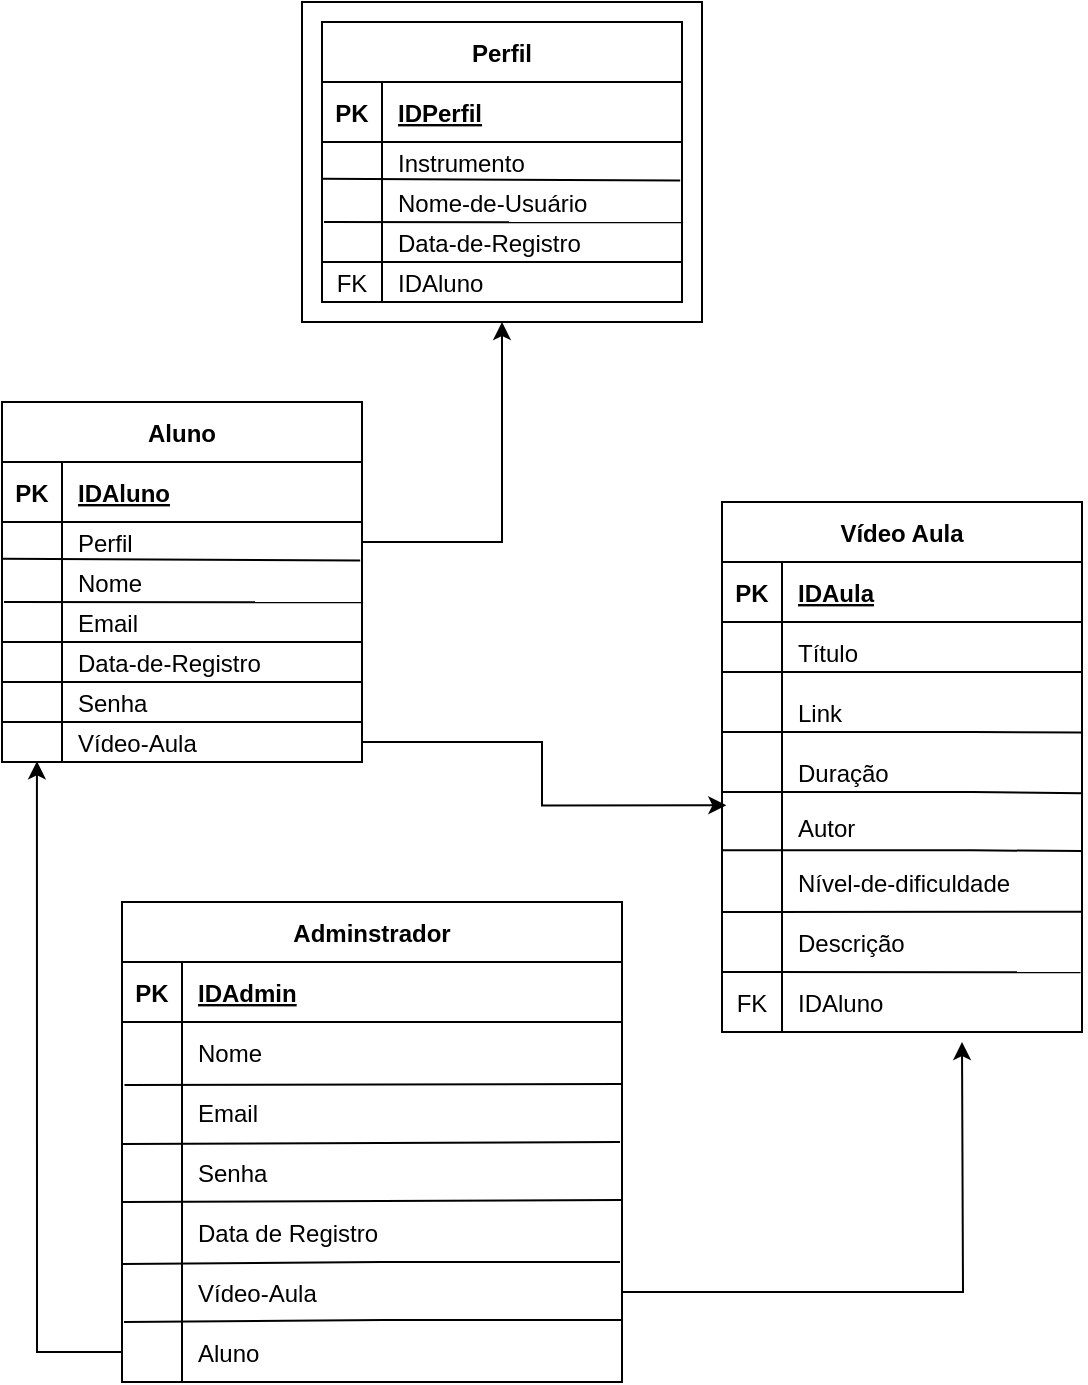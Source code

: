 <mxfile version="24.2.2" type="github">
  <diagram id="R2lEEEUBdFMjLlhIrx00" name="Page-1">
    <mxGraphModel dx="2523" dy="1473" grid="1" gridSize="10" guides="1" tooltips="1" connect="1" arrows="1" fold="1" page="1" pageScale="1" pageWidth="850" pageHeight="1100" math="0" shadow="0" extFonts="Permanent Marker^https://fonts.googleapis.com/css?family=Permanent+Marker">
      <root>
        <mxCell id="0" />
        <mxCell id="1" parent="0" />
        <mxCell id="9sdNpA9vQsyswjaVUJf2-182" value="" style="whiteSpace=wrap;html=1;" vertex="1" parent="1">
          <mxGeometry x="300" y="260" width="200" height="160" as="geometry" />
        </mxCell>
        <mxCell id="C-vyLk0tnHw3VtMMgP7b-13" value="Adminstrador" style="shape=table;startSize=30;container=1;collapsible=1;childLayout=tableLayout;fixedRows=1;rowLines=0;fontStyle=1;align=center;resizeLast=1;" parent="1" vertex="1">
          <mxGeometry x="210" y="710" width="250" height="240" as="geometry" />
        </mxCell>
        <mxCell id="C-vyLk0tnHw3VtMMgP7b-14" value="" style="shape=partialRectangle;collapsible=0;dropTarget=0;pointerEvents=0;fillColor=none;points=[[0,0.5],[1,0.5]];portConstraint=eastwest;top=0;left=0;right=0;bottom=1;" parent="C-vyLk0tnHw3VtMMgP7b-13" vertex="1">
          <mxGeometry y="30" width="250" height="30" as="geometry" />
        </mxCell>
        <mxCell id="C-vyLk0tnHw3VtMMgP7b-15" value="PK" style="shape=partialRectangle;overflow=hidden;connectable=0;fillColor=none;top=0;left=0;bottom=0;right=0;fontStyle=1;" parent="C-vyLk0tnHw3VtMMgP7b-14" vertex="1">
          <mxGeometry width="30" height="30" as="geometry">
            <mxRectangle width="30" height="30" as="alternateBounds" />
          </mxGeometry>
        </mxCell>
        <mxCell id="C-vyLk0tnHw3VtMMgP7b-16" value="IDAdmin" style="shape=partialRectangle;overflow=hidden;connectable=0;fillColor=none;top=0;left=0;bottom=0;right=0;align=left;spacingLeft=6;fontStyle=5;" parent="C-vyLk0tnHw3VtMMgP7b-14" vertex="1">
          <mxGeometry x="30" width="220" height="30" as="geometry">
            <mxRectangle width="220" height="30" as="alternateBounds" />
          </mxGeometry>
        </mxCell>
        <mxCell id="C-vyLk0tnHw3VtMMgP7b-17" value="" style="shape=partialRectangle;collapsible=0;dropTarget=0;pointerEvents=0;fillColor=none;points=[[0,0.5],[1,0.5]];portConstraint=eastwest;top=0;left=0;right=0;bottom=0;" parent="C-vyLk0tnHw3VtMMgP7b-13" vertex="1">
          <mxGeometry y="60" width="250" height="30" as="geometry" />
        </mxCell>
        <mxCell id="C-vyLk0tnHw3VtMMgP7b-18" value="" style="shape=partialRectangle;overflow=hidden;connectable=0;fillColor=none;top=0;left=0;bottom=0;right=0;" parent="C-vyLk0tnHw3VtMMgP7b-17" vertex="1">
          <mxGeometry width="30" height="30" as="geometry">
            <mxRectangle width="30" height="30" as="alternateBounds" />
          </mxGeometry>
        </mxCell>
        <mxCell id="C-vyLk0tnHw3VtMMgP7b-19" value="Nome" style="shape=partialRectangle;overflow=hidden;connectable=0;fillColor=none;top=0;left=0;bottom=0;right=0;align=left;spacingLeft=6;" parent="C-vyLk0tnHw3VtMMgP7b-17" vertex="1">
          <mxGeometry x="30" width="220" height="30" as="geometry">
            <mxRectangle width="220" height="30" as="alternateBounds" />
          </mxGeometry>
        </mxCell>
        <mxCell id="C-vyLk0tnHw3VtMMgP7b-20" value="" style="shape=partialRectangle;collapsible=0;dropTarget=0;pointerEvents=0;fillColor=none;points=[[0,0.5],[1,0.5]];portConstraint=eastwest;top=0;left=0;right=0;bottom=0;" parent="C-vyLk0tnHw3VtMMgP7b-13" vertex="1">
          <mxGeometry y="90" width="250" height="30" as="geometry" />
        </mxCell>
        <mxCell id="C-vyLk0tnHw3VtMMgP7b-21" value="" style="shape=partialRectangle;overflow=hidden;connectable=0;fillColor=none;top=0;left=0;bottom=0;right=0;" parent="C-vyLk0tnHw3VtMMgP7b-20" vertex="1">
          <mxGeometry width="30" height="30" as="geometry">
            <mxRectangle width="30" height="30" as="alternateBounds" />
          </mxGeometry>
        </mxCell>
        <mxCell id="C-vyLk0tnHw3VtMMgP7b-22" value="Email" style="shape=partialRectangle;overflow=hidden;connectable=0;fillColor=none;top=0;left=0;bottom=0;right=0;align=left;spacingLeft=6;" parent="C-vyLk0tnHw3VtMMgP7b-20" vertex="1">
          <mxGeometry x="30" width="220" height="30" as="geometry">
            <mxRectangle width="220" height="30" as="alternateBounds" />
          </mxGeometry>
        </mxCell>
        <mxCell id="9sdNpA9vQsyswjaVUJf2-145" value="" style="endArrow=none;html=1;rounded=0;entryX=0.999;entryY=0.033;entryDx=0;entryDy=0;entryPerimeter=0;exitX=0.005;exitY=0.052;exitDx=0;exitDy=0;exitPerimeter=0;" edge="1" parent="C-vyLk0tnHw3VtMMgP7b-13" source="C-vyLk0tnHw3VtMMgP7b-20" target="C-vyLk0tnHw3VtMMgP7b-20">
          <mxGeometry width="50" height="50" relative="1" as="geometry">
            <mxPoint x="170" y="-40" as="sourcePoint" />
            <mxPoint x="220" y="-90" as="targetPoint" />
          </mxGeometry>
        </mxCell>
        <mxCell id="9sdNpA9vQsyswjaVUJf2-149" value="" style="endArrow=none;html=1;rounded=0;entryX=0.999;entryY=0.033;entryDx=0;entryDy=0;entryPerimeter=0;exitX=0.005;exitY=0.052;exitDx=0;exitDy=0;exitPerimeter=0;" edge="1" parent="C-vyLk0tnHw3VtMMgP7b-13">
          <mxGeometry width="50" height="50" relative="1" as="geometry">
            <mxPoint y="121" as="sourcePoint" />
            <mxPoint x="249" y="120" as="targetPoint" />
          </mxGeometry>
        </mxCell>
        <mxCell id="9sdNpA9vQsyswjaVUJf2-146" value="" style="shape=partialRectangle;collapsible=0;dropTarget=0;pointerEvents=0;fillColor=none;points=[[0,0.5],[1,0.5]];portConstraint=eastwest;top=0;left=0;right=0;bottom=0;" vertex="1" parent="C-vyLk0tnHw3VtMMgP7b-13">
          <mxGeometry y="120" width="250" height="30" as="geometry" />
        </mxCell>
        <mxCell id="9sdNpA9vQsyswjaVUJf2-147" value="" style="shape=partialRectangle;overflow=hidden;connectable=0;fillColor=none;top=0;left=0;bottom=0;right=0;" vertex="1" parent="9sdNpA9vQsyswjaVUJf2-146">
          <mxGeometry width="30" height="30" as="geometry">
            <mxRectangle width="30" height="30" as="alternateBounds" />
          </mxGeometry>
        </mxCell>
        <mxCell id="9sdNpA9vQsyswjaVUJf2-148" value="Senha" style="shape=partialRectangle;overflow=hidden;connectable=0;fillColor=none;top=0;left=0;bottom=0;right=0;align=left;spacingLeft=6;" vertex="1" parent="9sdNpA9vQsyswjaVUJf2-146">
          <mxGeometry x="30" width="220" height="30" as="geometry">
            <mxRectangle width="220" height="30" as="alternateBounds" />
          </mxGeometry>
        </mxCell>
        <mxCell id="9sdNpA9vQsyswjaVUJf2-158" value="" style="endArrow=none;html=1;rounded=0;entryX=0.999;entryY=0.033;entryDx=0;entryDy=0;entryPerimeter=0;exitX=0.005;exitY=0.052;exitDx=0;exitDy=0;exitPerimeter=0;" edge="1" parent="C-vyLk0tnHw3VtMMgP7b-13">
          <mxGeometry width="50" height="50" relative="1" as="geometry">
            <mxPoint x="0.5" y="150" as="sourcePoint" />
            <mxPoint x="249.5" y="149" as="targetPoint" />
          </mxGeometry>
        </mxCell>
        <mxCell id="9sdNpA9vQsyswjaVUJf2-151" value="" style="shape=partialRectangle;collapsible=0;dropTarget=0;pointerEvents=0;fillColor=none;points=[[0,0.5],[1,0.5]];portConstraint=eastwest;top=0;left=0;right=0;bottom=0;" vertex="1" parent="C-vyLk0tnHw3VtMMgP7b-13">
          <mxGeometry y="150" width="250" height="30" as="geometry" />
        </mxCell>
        <mxCell id="9sdNpA9vQsyswjaVUJf2-152" value="" style="shape=partialRectangle;overflow=hidden;connectable=0;fillColor=none;top=0;left=0;bottom=0;right=0;" vertex="1" parent="9sdNpA9vQsyswjaVUJf2-151">
          <mxGeometry width="30" height="30" as="geometry">
            <mxRectangle width="30" height="30" as="alternateBounds" />
          </mxGeometry>
        </mxCell>
        <mxCell id="9sdNpA9vQsyswjaVUJf2-153" value="Data de Registro" style="shape=partialRectangle;overflow=hidden;connectable=0;fillColor=none;top=0;left=0;bottom=0;right=0;align=left;spacingLeft=6;" vertex="1" parent="9sdNpA9vQsyswjaVUJf2-151">
          <mxGeometry x="30" width="220" height="30" as="geometry">
            <mxRectangle width="220" height="30" as="alternateBounds" />
          </mxGeometry>
        </mxCell>
        <mxCell id="9sdNpA9vQsyswjaVUJf2-157" value="" style="endArrow=none;html=1;rounded=0;entryX=0.999;entryY=0.033;entryDx=0;entryDy=0;entryPerimeter=0;exitX=0.005;exitY=0.052;exitDx=0;exitDy=0;exitPerimeter=0;" edge="1" parent="C-vyLk0tnHw3VtMMgP7b-13">
          <mxGeometry width="50" height="50" relative="1" as="geometry">
            <mxPoint y="181" as="sourcePoint" />
            <mxPoint x="249" y="180" as="targetPoint" />
            <Array as="points">
              <mxPoint x="130" y="180" />
            </Array>
          </mxGeometry>
        </mxCell>
        <mxCell id="9sdNpA9vQsyswjaVUJf2-193" value="" style="shape=partialRectangle;collapsible=0;dropTarget=0;pointerEvents=0;fillColor=none;points=[[0,0.5],[1,0.5]];portConstraint=eastwest;top=0;left=0;right=0;bottom=0;" vertex="1" parent="C-vyLk0tnHw3VtMMgP7b-13">
          <mxGeometry y="180" width="250" height="30" as="geometry" />
        </mxCell>
        <mxCell id="9sdNpA9vQsyswjaVUJf2-194" value="" style="shape=partialRectangle;overflow=hidden;connectable=0;fillColor=none;top=0;left=0;bottom=0;right=0;" vertex="1" parent="9sdNpA9vQsyswjaVUJf2-193">
          <mxGeometry width="30" height="30" as="geometry">
            <mxRectangle width="30" height="30" as="alternateBounds" />
          </mxGeometry>
        </mxCell>
        <mxCell id="9sdNpA9vQsyswjaVUJf2-195" value="Vídeo-Aula" style="shape=partialRectangle;overflow=hidden;connectable=0;fillColor=none;top=0;left=0;bottom=0;right=0;align=left;spacingLeft=6;" vertex="1" parent="9sdNpA9vQsyswjaVUJf2-193">
          <mxGeometry x="30" width="220" height="30" as="geometry">
            <mxRectangle width="220" height="30" as="alternateBounds" />
          </mxGeometry>
        </mxCell>
        <mxCell id="9sdNpA9vQsyswjaVUJf2-199" value="" style="endArrow=none;html=1;rounded=0;entryX=0.999;entryY=0.033;entryDx=0;entryDy=0;entryPerimeter=0;exitX=0.005;exitY=0.052;exitDx=0;exitDy=0;exitPerimeter=0;" edge="1" parent="C-vyLk0tnHw3VtMMgP7b-13">
          <mxGeometry width="50" height="50" relative="1" as="geometry">
            <mxPoint x="1" y="210" as="sourcePoint" />
            <mxPoint x="250" y="209" as="targetPoint" />
            <Array as="points">
              <mxPoint x="131" y="209" />
            </Array>
          </mxGeometry>
        </mxCell>
        <mxCell id="9sdNpA9vQsyswjaVUJf2-196" value="" style="shape=partialRectangle;collapsible=0;dropTarget=0;pointerEvents=0;fillColor=none;points=[[0,0.5],[1,0.5]];portConstraint=eastwest;top=0;left=0;right=0;bottom=0;" vertex="1" parent="C-vyLk0tnHw3VtMMgP7b-13">
          <mxGeometry y="210" width="250" height="30" as="geometry" />
        </mxCell>
        <mxCell id="9sdNpA9vQsyswjaVUJf2-197" value="" style="shape=partialRectangle;overflow=hidden;connectable=0;fillColor=none;top=0;left=0;bottom=0;right=0;" vertex="1" parent="9sdNpA9vQsyswjaVUJf2-196">
          <mxGeometry width="30" height="30" as="geometry">
            <mxRectangle width="30" height="30" as="alternateBounds" />
          </mxGeometry>
        </mxCell>
        <mxCell id="9sdNpA9vQsyswjaVUJf2-198" value="Aluno" style="shape=partialRectangle;overflow=hidden;connectable=0;fillColor=none;top=0;left=0;bottom=0;right=0;align=left;spacingLeft=6;" vertex="1" parent="9sdNpA9vQsyswjaVUJf2-196">
          <mxGeometry x="30" width="220" height="30" as="geometry">
            <mxRectangle width="220" height="30" as="alternateBounds" />
          </mxGeometry>
        </mxCell>
        <mxCell id="C-vyLk0tnHw3VtMMgP7b-23" value="Aluno" style="shape=table;startSize=30;container=1;collapsible=1;childLayout=tableLayout;fixedRows=1;rowLines=0;fontStyle=1;align=center;resizeLast=1;" parent="1" vertex="1">
          <mxGeometry x="150" y="460" width="180" height="180" as="geometry">
            <mxRectangle x="110" y="100" width="70" height="30" as="alternateBounds" />
          </mxGeometry>
        </mxCell>
        <mxCell id="C-vyLk0tnHw3VtMMgP7b-24" value="" style="shape=partialRectangle;collapsible=0;dropTarget=0;pointerEvents=0;fillColor=none;points=[[0,0.5],[1,0.5]];portConstraint=eastwest;top=0;left=0;right=0;bottom=1;" parent="C-vyLk0tnHw3VtMMgP7b-23" vertex="1">
          <mxGeometry y="30" width="180" height="30" as="geometry" />
        </mxCell>
        <mxCell id="C-vyLk0tnHw3VtMMgP7b-25" value="PK" style="shape=partialRectangle;overflow=hidden;connectable=0;fillColor=none;top=0;left=0;bottom=0;right=0;fontStyle=1;" parent="C-vyLk0tnHw3VtMMgP7b-24" vertex="1">
          <mxGeometry width="30" height="30" as="geometry">
            <mxRectangle width="30" height="30" as="alternateBounds" />
          </mxGeometry>
        </mxCell>
        <mxCell id="C-vyLk0tnHw3VtMMgP7b-26" value="IDAluno" style="shape=partialRectangle;overflow=hidden;connectable=0;fillColor=none;top=0;left=0;bottom=0;right=0;align=left;spacingLeft=6;fontStyle=5;" parent="C-vyLk0tnHw3VtMMgP7b-24" vertex="1">
          <mxGeometry x="30" width="150" height="30" as="geometry">
            <mxRectangle width="150" height="30" as="alternateBounds" />
          </mxGeometry>
        </mxCell>
        <mxCell id="C-vyLk0tnHw3VtMMgP7b-27" value="" style="shape=partialRectangle;collapsible=0;dropTarget=0;pointerEvents=0;fillColor=none;points=[[0,0.5],[1,0.5]];portConstraint=eastwest;top=0;left=0;right=0;bottom=0;" parent="C-vyLk0tnHw3VtMMgP7b-23" vertex="1">
          <mxGeometry y="60" width="180" height="20" as="geometry" />
        </mxCell>
        <mxCell id="C-vyLk0tnHw3VtMMgP7b-28" value="" style="shape=partialRectangle;overflow=hidden;connectable=0;fillColor=none;top=0;left=0;bottom=0;right=0;" parent="C-vyLk0tnHw3VtMMgP7b-27" vertex="1">
          <mxGeometry width="30" height="20" as="geometry">
            <mxRectangle width="30" height="20" as="alternateBounds" />
          </mxGeometry>
        </mxCell>
        <mxCell id="C-vyLk0tnHw3VtMMgP7b-29" value="Perfil" style="shape=partialRectangle;overflow=hidden;connectable=0;fillColor=none;top=0;left=0;bottom=0;right=0;align=left;spacingLeft=6;" parent="C-vyLk0tnHw3VtMMgP7b-27" vertex="1">
          <mxGeometry x="30" width="150" height="20" as="geometry">
            <mxRectangle width="150" height="20" as="alternateBounds" />
          </mxGeometry>
        </mxCell>
        <mxCell id="9sdNpA9vQsyswjaVUJf2-8" value="" style="shape=partialRectangle;collapsible=0;dropTarget=0;pointerEvents=0;fillColor=none;points=[[0,0.5],[1,0.5]];portConstraint=eastwest;top=0;left=0;right=0;bottom=0;" vertex="1" parent="C-vyLk0tnHw3VtMMgP7b-23">
          <mxGeometry y="80" width="180" height="20" as="geometry" />
        </mxCell>
        <mxCell id="9sdNpA9vQsyswjaVUJf2-9" value="" style="shape=partialRectangle;overflow=hidden;connectable=0;fillColor=none;top=0;left=0;bottom=0;right=0;" vertex="1" parent="9sdNpA9vQsyswjaVUJf2-8">
          <mxGeometry width="30" height="20" as="geometry">
            <mxRectangle width="30" height="20" as="alternateBounds" />
          </mxGeometry>
        </mxCell>
        <mxCell id="9sdNpA9vQsyswjaVUJf2-10" value="Nome" style="shape=partialRectangle;overflow=hidden;connectable=0;fillColor=none;top=0;left=0;bottom=0;right=0;align=left;spacingLeft=6;" vertex="1" parent="9sdNpA9vQsyswjaVUJf2-8">
          <mxGeometry x="30" width="150" height="20" as="geometry">
            <mxRectangle width="150" height="20" as="alternateBounds" />
          </mxGeometry>
        </mxCell>
        <mxCell id="9sdNpA9vQsyswjaVUJf2-18" value="" style="endArrow=none;html=1;rounded=0;entryX=1.003;entryY=0.008;entryDx=0;entryDy=0;entryPerimeter=0;exitX=0;exitY=-0.08;exitDx=0;exitDy=0;exitPerimeter=0;" edge="1" parent="C-vyLk0tnHw3VtMMgP7b-23" target="9sdNpA9vQsyswjaVUJf2-37">
          <mxGeometry width="50" height="50" relative="1" as="geometry">
            <mxPoint x="1" y="100" as="sourcePoint" />
            <mxPoint x="250" y="101" as="targetPoint" />
          </mxGeometry>
        </mxCell>
        <mxCell id="9sdNpA9vQsyswjaVUJf2-17" value="" style="endArrow=none;html=1;rounded=0;entryX=0.995;entryY=0.96;entryDx=0;entryDy=0;entryPerimeter=0;exitX=0;exitY=-0.08;exitDx=0;exitDy=0;exitPerimeter=0;" edge="1" parent="C-vyLk0tnHw3VtMMgP7b-23" source="9sdNpA9vQsyswjaVUJf2-8" target="C-vyLk0tnHw3VtMMgP7b-27">
          <mxGeometry width="50" height="50" relative="1" as="geometry">
            <mxPoint x="100" y="140" as="sourcePoint" />
            <mxPoint x="150" y="90" as="targetPoint" />
          </mxGeometry>
        </mxCell>
        <mxCell id="9sdNpA9vQsyswjaVUJf2-37" value="" style="shape=partialRectangle;collapsible=0;dropTarget=0;pointerEvents=0;fillColor=none;points=[[0,0.5],[1,0.5]];portConstraint=eastwest;top=0;left=0;right=0;bottom=0;" vertex="1" parent="C-vyLk0tnHw3VtMMgP7b-23">
          <mxGeometry y="100" width="180" height="20" as="geometry" />
        </mxCell>
        <mxCell id="9sdNpA9vQsyswjaVUJf2-38" value="" style="shape=partialRectangle;overflow=hidden;connectable=0;fillColor=none;top=0;left=0;bottom=0;right=0;" vertex="1" parent="9sdNpA9vQsyswjaVUJf2-37">
          <mxGeometry width="30" height="20" as="geometry">
            <mxRectangle width="30" height="20" as="alternateBounds" />
          </mxGeometry>
        </mxCell>
        <mxCell id="9sdNpA9vQsyswjaVUJf2-39" value="Email" style="shape=partialRectangle;overflow=hidden;connectable=0;fillColor=none;top=0;left=0;bottom=0;right=0;align=left;spacingLeft=6;" vertex="1" parent="9sdNpA9vQsyswjaVUJf2-37">
          <mxGeometry x="30" width="150" height="20" as="geometry">
            <mxRectangle width="150" height="20" as="alternateBounds" />
          </mxGeometry>
        </mxCell>
        <mxCell id="9sdNpA9vQsyswjaVUJf2-49" value="" style="shape=partialRectangle;collapsible=0;dropTarget=0;pointerEvents=0;fillColor=none;points=[[0,0.5],[1,0.5]];portConstraint=eastwest;top=0;left=0;right=0;bottom=0;" vertex="1" parent="C-vyLk0tnHw3VtMMgP7b-23">
          <mxGeometry y="120" width="180" height="20" as="geometry" />
        </mxCell>
        <mxCell id="9sdNpA9vQsyswjaVUJf2-50" value="" style="shape=partialRectangle;overflow=hidden;connectable=0;fillColor=none;top=0;left=0;bottom=0;right=0;" vertex="1" parent="9sdNpA9vQsyswjaVUJf2-49">
          <mxGeometry width="30" height="20" as="geometry">
            <mxRectangle width="30" height="20" as="alternateBounds" />
          </mxGeometry>
        </mxCell>
        <mxCell id="9sdNpA9vQsyswjaVUJf2-51" value="Data-de-Registro" style="shape=partialRectangle;overflow=hidden;connectable=0;fillColor=none;top=0;left=0;bottom=0;right=0;align=left;spacingLeft=6;" vertex="1" parent="9sdNpA9vQsyswjaVUJf2-49">
          <mxGeometry x="30" width="150" height="20" as="geometry">
            <mxRectangle width="150" height="20" as="alternateBounds" />
          </mxGeometry>
        </mxCell>
        <mxCell id="9sdNpA9vQsyswjaVUJf2-52" value="" style="endArrow=none;html=1;rounded=0;entryX=1.001;entryY=1;entryDx=0;entryDy=0;entryPerimeter=0;exitX=0.002;exitY=0;exitDx=0;exitDy=0;exitPerimeter=0;" edge="1" parent="C-vyLk0tnHw3VtMMgP7b-23" source="9sdNpA9vQsyswjaVUJf2-49" target="9sdNpA9vQsyswjaVUJf2-37">
          <mxGeometry width="50" height="50" relative="1" as="geometry">
            <mxPoint x="100" y="140" as="sourcePoint" />
            <mxPoint x="150" y="90" as="targetPoint" />
            <Array as="points">
              <mxPoint x="180" y="120" />
            </Array>
          </mxGeometry>
        </mxCell>
        <mxCell id="9sdNpA9vQsyswjaVUJf2-53" value="" style="endArrow=none;html=1;rounded=0;exitX=0.002;exitY=0;exitDx=0;exitDy=0;exitPerimeter=0;entryX=0.998;entryY=0.001;entryDx=0;entryDy=0;entryPerimeter=0;" edge="1" parent="C-vyLk0tnHw3VtMMgP7b-23" target="9sdNpA9vQsyswjaVUJf2-54">
          <mxGeometry width="50" height="50" relative="1" as="geometry">
            <mxPoint y="140" as="sourcePoint" />
            <mxPoint x="240" y="140" as="targetPoint" />
          </mxGeometry>
        </mxCell>
        <mxCell id="9sdNpA9vQsyswjaVUJf2-54" value="" style="shape=partialRectangle;collapsible=0;dropTarget=0;pointerEvents=0;fillColor=none;points=[[0,0.5],[1,0.5]];portConstraint=eastwest;top=0;left=0;right=0;bottom=0;" vertex="1" parent="C-vyLk0tnHw3VtMMgP7b-23">
          <mxGeometry y="140" width="180" height="20" as="geometry" />
        </mxCell>
        <mxCell id="9sdNpA9vQsyswjaVUJf2-55" value="" style="shape=partialRectangle;overflow=hidden;connectable=0;fillColor=none;top=0;left=0;bottom=0;right=0;" vertex="1" parent="9sdNpA9vQsyswjaVUJf2-54">
          <mxGeometry width="30" height="20" as="geometry">
            <mxRectangle width="30" height="20" as="alternateBounds" />
          </mxGeometry>
        </mxCell>
        <mxCell id="9sdNpA9vQsyswjaVUJf2-56" value="Senha" style="shape=partialRectangle;overflow=hidden;connectable=0;fillColor=none;top=0;left=0;bottom=0;right=0;align=left;spacingLeft=6;" vertex="1" parent="9sdNpA9vQsyswjaVUJf2-54">
          <mxGeometry x="30" width="150" height="20" as="geometry">
            <mxRectangle width="150" height="20" as="alternateBounds" />
          </mxGeometry>
        </mxCell>
        <mxCell id="9sdNpA9vQsyswjaVUJf2-186" value="" style="endArrow=none;html=1;rounded=0;exitX=0.002;exitY=0;exitDx=0;exitDy=0;exitPerimeter=0;entryX=0.998;entryY=0.001;entryDx=0;entryDy=0;entryPerimeter=0;" edge="1" parent="C-vyLk0tnHw3VtMMgP7b-23">
          <mxGeometry width="50" height="50" relative="1" as="geometry">
            <mxPoint y="160" as="sourcePoint" />
            <mxPoint x="180" y="160" as="targetPoint" />
          </mxGeometry>
        </mxCell>
        <mxCell id="9sdNpA9vQsyswjaVUJf2-187" value="" style="shape=partialRectangle;collapsible=0;dropTarget=0;pointerEvents=0;fillColor=none;points=[[0,0.5],[1,0.5]];portConstraint=eastwest;top=0;left=0;right=0;bottom=0;" vertex="1" parent="C-vyLk0tnHw3VtMMgP7b-23">
          <mxGeometry y="160" width="180" height="20" as="geometry" />
        </mxCell>
        <mxCell id="9sdNpA9vQsyswjaVUJf2-188" value="" style="shape=partialRectangle;overflow=hidden;connectable=0;fillColor=none;top=0;left=0;bottom=0;right=0;" vertex="1" parent="9sdNpA9vQsyswjaVUJf2-187">
          <mxGeometry width="30" height="20" as="geometry">
            <mxRectangle width="30" height="20" as="alternateBounds" />
          </mxGeometry>
        </mxCell>
        <mxCell id="9sdNpA9vQsyswjaVUJf2-189" value="Vídeo-Aula" style="shape=partialRectangle;overflow=hidden;connectable=0;fillColor=none;top=0;left=0;bottom=0;right=0;align=left;spacingLeft=6;" vertex="1" parent="9sdNpA9vQsyswjaVUJf2-187">
          <mxGeometry x="30" width="150" height="20" as="geometry">
            <mxRectangle width="150" height="20" as="alternateBounds" />
          </mxGeometry>
        </mxCell>
        <mxCell id="C-vyLk0tnHw3VtMMgP7b-2" value="Vídeo Aula" style="shape=table;startSize=30;container=1;collapsible=1;childLayout=tableLayout;fixedRows=1;rowLines=0;fontStyle=1;align=center;resizeLast=1;" parent="1" vertex="1">
          <mxGeometry x="510" y="510" width="180" height="265" as="geometry" />
        </mxCell>
        <mxCell id="C-vyLk0tnHw3VtMMgP7b-3" value="" style="shape=partialRectangle;collapsible=0;dropTarget=0;pointerEvents=0;fillColor=none;points=[[0,0.5],[1,0.5]];portConstraint=eastwest;top=0;left=0;right=0;bottom=1;" parent="C-vyLk0tnHw3VtMMgP7b-2" vertex="1">
          <mxGeometry y="30" width="180" height="30" as="geometry" />
        </mxCell>
        <mxCell id="C-vyLk0tnHw3VtMMgP7b-4" value="PK" style="shape=partialRectangle;overflow=hidden;connectable=0;fillColor=none;top=0;left=0;bottom=0;right=0;fontStyle=1;" parent="C-vyLk0tnHw3VtMMgP7b-3" vertex="1">
          <mxGeometry width="30" height="30" as="geometry">
            <mxRectangle width="30" height="30" as="alternateBounds" />
          </mxGeometry>
        </mxCell>
        <mxCell id="C-vyLk0tnHw3VtMMgP7b-5" value="IDAula" style="shape=partialRectangle;overflow=hidden;connectable=0;fillColor=none;top=0;left=0;bottom=0;right=0;align=left;spacingLeft=6;fontStyle=5;" parent="C-vyLk0tnHw3VtMMgP7b-3" vertex="1">
          <mxGeometry x="30" width="150" height="30" as="geometry">
            <mxRectangle width="150" height="30" as="alternateBounds" />
          </mxGeometry>
        </mxCell>
        <mxCell id="C-vyLk0tnHw3VtMMgP7b-9" value="" style="shape=partialRectangle;collapsible=0;dropTarget=0;pointerEvents=0;fillColor=none;points=[[0,0.5],[1,0.5]];portConstraint=eastwest;top=0;left=0;right=0;bottom=0;" parent="C-vyLk0tnHw3VtMMgP7b-2" vertex="1">
          <mxGeometry y="60" width="180" height="30" as="geometry" />
        </mxCell>
        <mxCell id="C-vyLk0tnHw3VtMMgP7b-10" value="" style="shape=partialRectangle;overflow=hidden;connectable=0;fillColor=none;top=0;left=0;bottom=0;right=0;" parent="C-vyLk0tnHw3VtMMgP7b-9" vertex="1">
          <mxGeometry width="30" height="30" as="geometry">
            <mxRectangle width="30" height="30" as="alternateBounds" />
          </mxGeometry>
        </mxCell>
        <mxCell id="C-vyLk0tnHw3VtMMgP7b-11" value="Título" style="shape=partialRectangle;overflow=hidden;connectable=0;fillColor=none;top=0;left=0;bottom=0;right=0;align=left;spacingLeft=6;" parent="C-vyLk0tnHw3VtMMgP7b-9" vertex="1">
          <mxGeometry x="30" width="150" height="30" as="geometry">
            <mxRectangle width="150" height="30" as="alternateBounds" />
          </mxGeometry>
        </mxCell>
        <mxCell id="9sdNpA9vQsyswjaVUJf2-73" value="" style="endArrow=none;html=1;rounded=0;entryX=0.999;entryY=0.832;entryDx=0;entryDy=0;exitX=0;exitY=0.5;exitDx=0;exitDy=0;entryPerimeter=0;" edge="1" parent="C-vyLk0tnHw3VtMMgP7b-2" target="C-vyLk0tnHw3VtMMgP7b-9">
          <mxGeometry width="50" height="50" relative="1" as="geometry">
            <mxPoint y="85" as="sourcePoint" />
            <mxPoint x="250" y="85" as="targetPoint" />
            <Array as="points">
              <mxPoint x="125" y="85" />
            </Array>
          </mxGeometry>
        </mxCell>
        <mxCell id="9sdNpA9vQsyswjaVUJf2-61" value="" style="shape=partialRectangle;collapsible=0;dropTarget=0;pointerEvents=0;fillColor=none;points=[[0,0.5],[1,0.5]];portConstraint=eastwest;top=0;left=0;right=0;bottom=0;" vertex="1" parent="C-vyLk0tnHw3VtMMgP7b-2">
          <mxGeometry y="90" width="180" height="30" as="geometry" />
        </mxCell>
        <mxCell id="9sdNpA9vQsyswjaVUJf2-62" value="" style="shape=partialRectangle;overflow=hidden;connectable=0;fillColor=none;top=0;left=0;bottom=0;right=0;" vertex="1" parent="9sdNpA9vQsyswjaVUJf2-61">
          <mxGeometry width="30" height="30" as="geometry">
            <mxRectangle width="30" height="30" as="alternateBounds" />
          </mxGeometry>
        </mxCell>
        <mxCell id="9sdNpA9vQsyswjaVUJf2-63" value="Link" style="shape=partialRectangle;overflow=hidden;connectable=0;fillColor=none;top=0;left=0;bottom=0;right=0;align=left;spacingLeft=6;" vertex="1" parent="9sdNpA9vQsyswjaVUJf2-61">
          <mxGeometry x="30" width="150" height="30" as="geometry">
            <mxRectangle width="150" height="30" as="alternateBounds" />
          </mxGeometry>
        </mxCell>
        <mxCell id="9sdNpA9vQsyswjaVUJf2-74" value="" style="endArrow=none;html=1;rounded=0;entryX=0.998;entryY=0.843;entryDx=0;entryDy=0;exitX=0;exitY=0.5;exitDx=0;exitDy=0;entryPerimeter=0;" edge="1" parent="C-vyLk0tnHw3VtMMgP7b-2" target="9sdNpA9vQsyswjaVUJf2-61">
          <mxGeometry width="50" height="50" relative="1" as="geometry">
            <mxPoint y="115" as="sourcePoint" />
            <mxPoint x="250" y="115" as="targetPoint" />
            <Array as="points">
              <mxPoint x="125" y="115" />
            </Array>
          </mxGeometry>
        </mxCell>
        <mxCell id="9sdNpA9vQsyswjaVUJf2-64" value="" style="shape=partialRectangle;collapsible=0;dropTarget=0;pointerEvents=0;fillColor=none;points=[[0,0.5],[1,0.5]];portConstraint=eastwest;top=0;left=0;right=0;bottom=0;" vertex="1" parent="C-vyLk0tnHw3VtMMgP7b-2">
          <mxGeometry y="120" width="180" height="30" as="geometry" />
        </mxCell>
        <mxCell id="9sdNpA9vQsyswjaVUJf2-65" value="" style="shape=partialRectangle;overflow=hidden;connectable=0;fillColor=none;top=0;left=0;bottom=0;right=0;" vertex="1" parent="9sdNpA9vQsyswjaVUJf2-64">
          <mxGeometry width="30" height="30" as="geometry">
            <mxRectangle width="30" height="30" as="alternateBounds" />
          </mxGeometry>
        </mxCell>
        <mxCell id="9sdNpA9vQsyswjaVUJf2-66" value="Duração" style="shape=partialRectangle;overflow=hidden;connectable=0;fillColor=none;top=0;left=0;bottom=0;right=0;align=left;spacingLeft=6;" vertex="1" parent="9sdNpA9vQsyswjaVUJf2-64">
          <mxGeometry x="30" width="150" height="30" as="geometry">
            <mxRectangle width="150" height="30" as="alternateBounds" />
          </mxGeometry>
        </mxCell>
        <mxCell id="9sdNpA9vQsyswjaVUJf2-75" value="" style="endArrow=none;html=1;rounded=0;exitX=0;exitY=0.5;exitDx=0;exitDy=0;entryX=1.001;entryY=0.853;entryDx=0;entryDy=0;entryPerimeter=0;" edge="1" parent="C-vyLk0tnHw3VtMMgP7b-2" target="9sdNpA9vQsyswjaVUJf2-64">
          <mxGeometry width="50" height="50" relative="1" as="geometry">
            <mxPoint y="145" as="sourcePoint" />
            <mxPoint x="250" y="145" as="targetPoint" />
            <Array as="points">
              <mxPoint x="125" y="145" />
            </Array>
          </mxGeometry>
        </mxCell>
        <mxCell id="9sdNpA9vQsyswjaVUJf2-67" value="" style="shape=partialRectangle;collapsible=0;dropTarget=0;pointerEvents=0;fillColor=none;points=[[0,0.5],[1,0.5]];portConstraint=eastwest;top=0;left=0;right=0;bottom=0;" vertex="1" parent="C-vyLk0tnHw3VtMMgP7b-2">
          <mxGeometry y="150" width="180" height="25" as="geometry" />
        </mxCell>
        <mxCell id="9sdNpA9vQsyswjaVUJf2-68" value="" style="shape=partialRectangle;overflow=hidden;connectable=0;fillColor=none;top=0;left=0;bottom=0;right=0;" vertex="1" parent="9sdNpA9vQsyswjaVUJf2-67">
          <mxGeometry width="30" height="25" as="geometry">
            <mxRectangle width="30" height="25" as="alternateBounds" />
          </mxGeometry>
        </mxCell>
        <mxCell id="9sdNpA9vQsyswjaVUJf2-69" value="Autor" style="shape=partialRectangle;overflow=hidden;connectable=0;fillColor=none;top=0;left=0;bottom=0;right=0;align=left;spacingLeft=6;" vertex="1" parent="9sdNpA9vQsyswjaVUJf2-67">
          <mxGeometry x="30" width="150" height="25" as="geometry">
            <mxRectangle width="150" height="25" as="alternateBounds" />
          </mxGeometry>
        </mxCell>
        <mxCell id="9sdNpA9vQsyswjaVUJf2-76" value="" style="endArrow=none;html=1;rounded=0;exitX=0;exitY=0.5;exitDx=0;exitDy=0;entryX=1.001;entryY=-0.016;entryDx=0;entryDy=0;entryPerimeter=0;" edge="1" parent="C-vyLk0tnHw3VtMMgP7b-2" target="9sdNpA9vQsyswjaVUJf2-70">
          <mxGeometry width="50" height="50" relative="1" as="geometry">
            <mxPoint y="174.17" as="sourcePoint" />
            <mxPoint x="250" y="174" as="targetPoint" />
            <Array as="points">
              <mxPoint x="125" y="174.17" />
            </Array>
          </mxGeometry>
        </mxCell>
        <mxCell id="9sdNpA9vQsyswjaVUJf2-70" value="" style="shape=partialRectangle;collapsible=0;dropTarget=0;pointerEvents=0;fillColor=none;points=[[0,0.5],[1,0.5]];portConstraint=eastwest;top=0;left=0;right=0;bottom=0;" vertex="1" parent="C-vyLk0tnHw3VtMMgP7b-2">
          <mxGeometry y="175" width="180" height="30" as="geometry" />
        </mxCell>
        <mxCell id="9sdNpA9vQsyswjaVUJf2-71" value="" style="shape=partialRectangle;overflow=hidden;connectable=0;fillColor=none;top=0;left=0;bottom=0;right=0;" vertex="1" parent="9sdNpA9vQsyswjaVUJf2-70">
          <mxGeometry width="30" height="30" as="geometry">
            <mxRectangle width="30" height="30" as="alternateBounds" />
          </mxGeometry>
        </mxCell>
        <mxCell id="9sdNpA9vQsyswjaVUJf2-72" value="Nível-de-dificuldade" style="shape=partialRectangle;overflow=hidden;connectable=0;fillColor=none;top=0;left=0;bottom=0;right=0;align=left;spacingLeft=6;" vertex="1" parent="9sdNpA9vQsyswjaVUJf2-70">
          <mxGeometry x="30" width="150" height="30" as="geometry">
            <mxRectangle width="150" height="30" as="alternateBounds" />
          </mxGeometry>
        </mxCell>
        <mxCell id="9sdNpA9vQsyswjaVUJf2-100" value="" style="endArrow=none;html=1;rounded=0;entryX=0.999;entryY=-0.006;entryDx=0;entryDy=0;exitX=0;exitY=0.5;exitDx=0;exitDy=0;entryPerimeter=0;" edge="1" parent="C-vyLk0tnHw3VtMMgP7b-2" target="9sdNpA9vQsyswjaVUJf2-101">
          <mxGeometry width="50" height="50" relative="1" as="geometry">
            <mxPoint y="205" as="sourcePoint" />
            <mxPoint x="250" y="205" as="targetPoint" />
            <Array as="points" />
          </mxGeometry>
        </mxCell>
        <mxCell id="9sdNpA9vQsyswjaVUJf2-101" value="" style="shape=partialRectangle;collapsible=0;dropTarget=0;pointerEvents=0;fillColor=none;points=[[0,0.5],[1,0.5]];portConstraint=eastwest;top=0;left=0;right=0;bottom=0;" vertex="1" parent="C-vyLk0tnHw3VtMMgP7b-2">
          <mxGeometry y="205" width="180" height="30" as="geometry" />
        </mxCell>
        <mxCell id="9sdNpA9vQsyswjaVUJf2-102" value="" style="shape=partialRectangle;overflow=hidden;connectable=0;fillColor=none;top=0;left=0;bottom=0;right=0;" vertex="1" parent="9sdNpA9vQsyswjaVUJf2-101">
          <mxGeometry width="30" height="30" as="geometry">
            <mxRectangle width="30" height="30" as="alternateBounds" />
          </mxGeometry>
        </mxCell>
        <mxCell id="9sdNpA9vQsyswjaVUJf2-103" value="Descrição" style="shape=partialRectangle;overflow=hidden;connectable=0;fillColor=none;top=0;left=0;bottom=0;right=0;align=left;spacingLeft=6;" vertex="1" parent="9sdNpA9vQsyswjaVUJf2-101">
          <mxGeometry x="30" width="150" height="30" as="geometry">
            <mxRectangle width="150" height="30" as="alternateBounds" />
          </mxGeometry>
        </mxCell>
        <mxCell id="9sdNpA9vQsyswjaVUJf2-140" value="" style="endArrow=none;html=1;rounded=0;entryX=0.996;entryY=0.005;entryDx=0;entryDy=0;exitX=0;exitY=0.5;exitDx=0;exitDy=0;entryPerimeter=0;" edge="1" parent="C-vyLk0tnHw3VtMMgP7b-2" target="9sdNpA9vQsyswjaVUJf2-107">
          <mxGeometry width="50" height="50" relative="1" as="geometry">
            <mxPoint y="235" as="sourcePoint" />
            <mxPoint x="250" y="235" as="targetPoint" />
            <Array as="points" />
          </mxGeometry>
        </mxCell>
        <mxCell id="9sdNpA9vQsyswjaVUJf2-107" value="" style="shape=partialRectangle;collapsible=0;dropTarget=0;pointerEvents=0;fillColor=none;points=[[0,0.5],[1,0.5]];portConstraint=eastwest;top=0;left=0;right=0;bottom=0;" vertex="1" parent="C-vyLk0tnHw3VtMMgP7b-2">
          <mxGeometry y="235" width="180" height="30" as="geometry" />
        </mxCell>
        <mxCell id="9sdNpA9vQsyswjaVUJf2-108" value="FK" style="shape=partialRectangle;overflow=hidden;connectable=0;fillColor=none;top=0;left=0;bottom=0;right=0;" vertex="1" parent="9sdNpA9vQsyswjaVUJf2-107">
          <mxGeometry width="30" height="30" as="geometry">
            <mxRectangle width="30" height="30" as="alternateBounds" />
          </mxGeometry>
        </mxCell>
        <mxCell id="9sdNpA9vQsyswjaVUJf2-109" value="IDAluno" style="shape=partialRectangle;overflow=hidden;connectable=0;fillColor=none;top=0;left=0;bottom=0;right=0;align=left;spacingLeft=6;" vertex="1" parent="9sdNpA9vQsyswjaVUJf2-107">
          <mxGeometry x="30" width="150" height="30" as="geometry">
            <mxRectangle width="150" height="30" as="alternateBounds" />
          </mxGeometry>
        </mxCell>
        <mxCell id="9sdNpA9vQsyswjaVUJf2-159" value="Perfil" style="shape=table;startSize=30;container=1;collapsible=1;childLayout=tableLayout;fixedRows=1;rowLines=0;fontStyle=1;align=center;resizeLast=1;" vertex="1" parent="1">
          <mxGeometry x="310" y="270" width="180" height="140" as="geometry">
            <mxRectangle x="110" y="100" width="70" height="30" as="alternateBounds" />
          </mxGeometry>
        </mxCell>
        <mxCell id="9sdNpA9vQsyswjaVUJf2-160" value="" style="shape=partialRectangle;collapsible=0;dropTarget=0;pointerEvents=0;fillColor=none;points=[[0,0.5],[1,0.5]];portConstraint=eastwest;top=0;left=0;right=0;bottom=1;" vertex="1" parent="9sdNpA9vQsyswjaVUJf2-159">
          <mxGeometry y="30" width="180" height="30" as="geometry" />
        </mxCell>
        <mxCell id="9sdNpA9vQsyswjaVUJf2-161" value="PK" style="shape=partialRectangle;overflow=hidden;connectable=0;fillColor=none;top=0;left=0;bottom=0;right=0;fontStyle=1;" vertex="1" parent="9sdNpA9vQsyswjaVUJf2-160">
          <mxGeometry width="30" height="30" as="geometry">
            <mxRectangle width="30" height="30" as="alternateBounds" />
          </mxGeometry>
        </mxCell>
        <mxCell id="9sdNpA9vQsyswjaVUJf2-162" value="IDPerfil" style="shape=partialRectangle;overflow=hidden;connectable=0;fillColor=none;top=0;left=0;bottom=0;right=0;align=left;spacingLeft=6;fontStyle=5;" vertex="1" parent="9sdNpA9vQsyswjaVUJf2-160">
          <mxGeometry x="30" width="150" height="30" as="geometry">
            <mxRectangle width="150" height="30" as="alternateBounds" />
          </mxGeometry>
        </mxCell>
        <mxCell id="9sdNpA9vQsyswjaVUJf2-163" value="" style="shape=partialRectangle;collapsible=0;dropTarget=0;pointerEvents=0;fillColor=none;points=[[0,0.5],[1,0.5]];portConstraint=eastwest;top=0;left=0;right=0;bottom=0;" vertex="1" parent="9sdNpA9vQsyswjaVUJf2-159">
          <mxGeometry y="60" width="180" height="20" as="geometry" />
        </mxCell>
        <mxCell id="9sdNpA9vQsyswjaVUJf2-164" value="" style="shape=partialRectangle;overflow=hidden;connectable=0;fillColor=none;top=0;left=0;bottom=0;right=0;" vertex="1" parent="9sdNpA9vQsyswjaVUJf2-163">
          <mxGeometry width="30" height="20" as="geometry">
            <mxRectangle width="30" height="20" as="alternateBounds" />
          </mxGeometry>
        </mxCell>
        <mxCell id="9sdNpA9vQsyswjaVUJf2-165" value="Instrumento" style="shape=partialRectangle;overflow=hidden;connectable=0;fillColor=none;top=0;left=0;bottom=0;right=0;align=left;spacingLeft=6;" vertex="1" parent="9sdNpA9vQsyswjaVUJf2-163">
          <mxGeometry x="30" width="150" height="20" as="geometry">
            <mxRectangle width="150" height="20" as="alternateBounds" />
          </mxGeometry>
        </mxCell>
        <mxCell id="9sdNpA9vQsyswjaVUJf2-166" value="" style="shape=partialRectangle;collapsible=0;dropTarget=0;pointerEvents=0;fillColor=none;points=[[0,0.5],[1,0.5]];portConstraint=eastwest;top=0;left=0;right=0;bottom=0;" vertex="1" parent="9sdNpA9vQsyswjaVUJf2-159">
          <mxGeometry y="80" width="180" height="20" as="geometry" />
        </mxCell>
        <mxCell id="9sdNpA9vQsyswjaVUJf2-167" value="" style="shape=partialRectangle;overflow=hidden;connectable=0;fillColor=none;top=0;left=0;bottom=0;right=0;" vertex="1" parent="9sdNpA9vQsyswjaVUJf2-166">
          <mxGeometry width="30" height="20" as="geometry">
            <mxRectangle width="30" height="20" as="alternateBounds" />
          </mxGeometry>
        </mxCell>
        <mxCell id="9sdNpA9vQsyswjaVUJf2-168" value="Nome-de-Usuário" style="shape=partialRectangle;overflow=hidden;connectable=0;fillColor=none;top=0;left=0;bottom=0;right=0;align=left;spacingLeft=6;" vertex="1" parent="9sdNpA9vQsyswjaVUJf2-166">
          <mxGeometry x="30" width="150" height="20" as="geometry">
            <mxRectangle width="150" height="20" as="alternateBounds" />
          </mxGeometry>
        </mxCell>
        <mxCell id="9sdNpA9vQsyswjaVUJf2-169" value="" style="endArrow=none;html=1;rounded=0;entryX=1.003;entryY=0.008;entryDx=0;entryDy=0;entryPerimeter=0;exitX=0;exitY=-0.08;exitDx=0;exitDy=0;exitPerimeter=0;" edge="1" parent="9sdNpA9vQsyswjaVUJf2-159" target="9sdNpA9vQsyswjaVUJf2-171">
          <mxGeometry width="50" height="50" relative="1" as="geometry">
            <mxPoint x="1" y="100" as="sourcePoint" />
            <mxPoint x="250" y="101" as="targetPoint" />
          </mxGeometry>
        </mxCell>
        <mxCell id="9sdNpA9vQsyswjaVUJf2-170" value="" style="endArrow=none;html=1;rounded=0;entryX=0.995;entryY=0.96;entryDx=0;entryDy=0;entryPerimeter=0;exitX=0;exitY=-0.08;exitDx=0;exitDy=0;exitPerimeter=0;" edge="1" parent="9sdNpA9vQsyswjaVUJf2-159" source="9sdNpA9vQsyswjaVUJf2-166" target="9sdNpA9vQsyswjaVUJf2-163">
          <mxGeometry width="50" height="50" relative="1" as="geometry">
            <mxPoint x="100" y="140" as="sourcePoint" />
            <mxPoint x="150" y="90" as="targetPoint" />
          </mxGeometry>
        </mxCell>
        <mxCell id="9sdNpA9vQsyswjaVUJf2-171" value="" style="shape=partialRectangle;collapsible=0;dropTarget=0;pointerEvents=0;fillColor=none;points=[[0,0.5],[1,0.5]];portConstraint=eastwest;top=0;left=0;right=0;bottom=0;" vertex="1" parent="9sdNpA9vQsyswjaVUJf2-159">
          <mxGeometry y="100" width="180" height="20" as="geometry" />
        </mxCell>
        <mxCell id="9sdNpA9vQsyswjaVUJf2-172" value="" style="shape=partialRectangle;overflow=hidden;connectable=0;fillColor=none;top=0;left=0;bottom=0;right=0;" vertex="1" parent="9sdNpA9vQsyswjaVUJf2-171">
          <mxGeometry width="30" height="20" as="geometry">
            <mxRectangle width="30" height="20" as="alternateBounds" />
          </mxGeometry>
        </mxCell>
        <mxCell id="9sdNpA9vQsyswjaVUJf2-173" value="Data-de-Registro" style="shape=partialRectangle;overflow=hidden;connectable=0;fillColor=none;top=0;left=0;bottom=0;right=0;align=left;spacingLeft=6;" vertex="1" parent="9sdNpA9vQsyswjaVUJf2-171">
          <mxGeometry x="30" width="150" height="20" as="geometry">
            <mxRectangle width="150" height="20" as="alternateBounds" />
          </mxGeometry>
        </mxCell>
        <mxCell id="9sdNpA9vQsyswjaVUJf2-177" value="" style="endArrow=none;html=1;rounded=0;entryX=1.001;entryY=1;entryDx=0;entryDy=0;entryPerimeter=0;exitX=0.002;exitY=0;exitDx=0;exitDy=0;exitPerimeter=0;" edge="1" parent="9sdNpA9vQsyswjaVUJf2-159" target="9sdNpA9vQsyswjaVUJf2-171">
          <mxGeometry width="50" height="50" relative="1" as="geometry">
            <mxPoint x="0.36" y="120" as="sourcePoint" />
            <mxPoint x="150" y="90" as="targetPoint" />
            <Array as="points">
              <mxPoint x="180" y="120" />
            </Array>
          </mxGeometry>
        </mxCell>
        <mxCell id="9sdNpA9vQsyswjaVUJf2-203" value="" style="shape=partialRectangle;collapsible=0;dropTarget=0;pointerEvents=0;fillColor=none;points=[[0,0.5],[1,0.5]];portConstraint=eastwest;top=0;left=0;right=0;bottom=0;" vertex="1" parent="9sdNpA9vQsyswjaVUJf2-159">
          <mxGeometry y="120" width="180" height="20" as="geometry" />
        </mxCell>
        <mxCell id="9sdNpA9vQsyswjaVUJf2-204" value="FK" style="shape=partialRectangle;overflow=hidden;connectable=0;fillColor=none;top=0;left=0;bottom=0;right=0;" vertex="1" parent="9sdNpA9vQsyswjaVUJf2-203">
          <mxGeometry width="30" height="20" as="geometry">
            <mxRectangle width="30" height="20" as="alternateBounds" />
          </mxGeometry>
        </mxCell>
        <mxCell id="9sdNpA9vQsyswjaVUJf2-205" value="IDAluno" style="shape=partialRectangle;overflow=hidden;connectable=0;fillColor=none;top=0;left=0;bottom=0;right=0;align=left;spacingLeft=6;" vertex="1" parent="9sdNpA9vQsyswjaVUJf2-203">
          <mxGeometry x="30" width="150" height="20" as="geometry">
            <mxRectangle width="150" height="20" as="alternateBounds" />
          </mxGeometry>
        </mxCell>
        <mxCell id="9sdNpA9vQsyswjaVUJf2-191" style="edgeStyle=orthogonalEdgeStyle;rounded=0;orthogonalLoop=1;jettySize=auto;html=1;entryX=0.012;entryY=0.067;entryDx=0;entryDy=0;entryPerimeter=0;" edge="1" parent="1" source="9sdNpA9vQsyswjaVUJf2-187" target="9sdNpA9vQsyswjaVUJf2-67">
          <mxGeometry relative="1" as="geometry" />
        </mxCell>
        <mxCell id="9sdNpA9vQsyswjaVUJf2-200" style="edgeStyle=orthogonalEdgeStyle;rounded=0;orthogonalLoop=1;jettySize=auto;html=1;entryX=0.097;entryY=0.983;entryDx=0;entryDy=0;entryPerimeter=0;" edge="1" parent="1" source="9sdNpA9vQsyswjaVUJf2-196" target="9sdNpA9vQsyswjaVUJf2-187">
          <mxGeometry relative="1" as="geometry" />
        </mxCell>
        <mxCell id="9sdNpA9vQsyswjaVUJf2-201" style="edgeStyle=orthogonalEdgeStyle;rounded=0;orthogonalLoop=1;jettySize=auto;html=1;" edge="1" parent="1" source="9sdNpA9vQsyswjaVUJf2-193">
          <mxGeometry relative="1" as="geometry">
            <mxPoint x="630" y="780" as="targetPoint" />
          </mxGeometry>
        </mxCell>
        <mxCell id="9sdNpA9vQsyswjaVUJf2-202" style="edgeStyle=orthogonalEdgeStyle;rounded=0;orthogonalLoop=1;jettySize=auto;html=1;entryX=0.5;entryY=1;entryDx=0;entryDy=0;" edge="1" parent="1" source="C-vyLk0tnHw3VtMMgP7b-27" target="9sdNpA9vQsyswjaVUJf2-182">
          <mxGeometry relative="1" as="geometry" />
        </mxCell>
      </root>
    </mxGraphModel>
  </diagram>
</mxfile>
